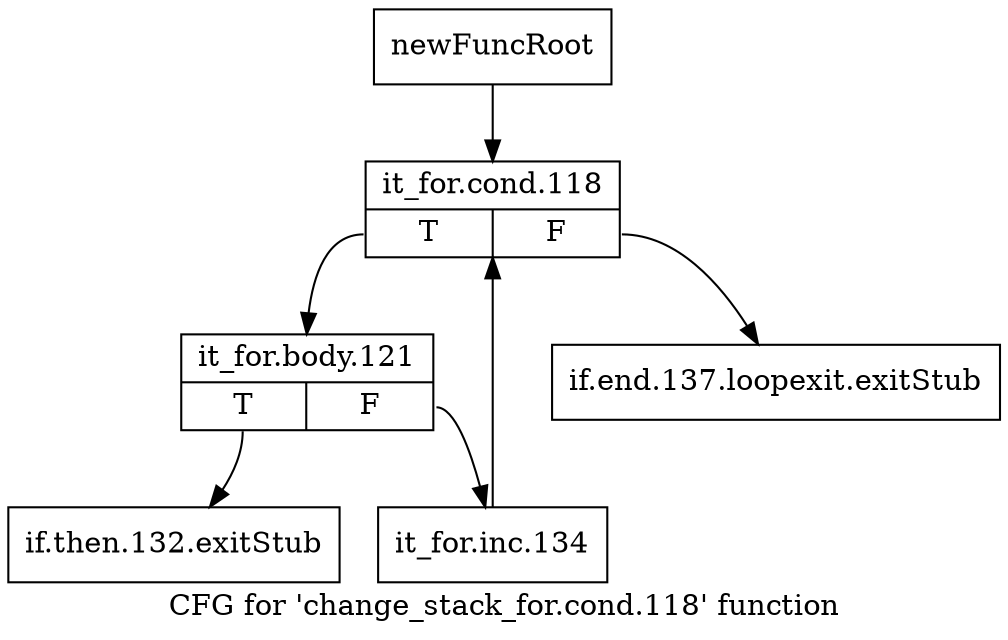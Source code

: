 digraph "CFG for 'change_stack_for.cond.118' function" {
	label="CFG for 'change_stack_for.cond.118' function";

	Node0xb933360 [shape=record,label="{newFuncRoot}"];
	Node0xb933360 -> Node0xb95d740;
	Node0xb95d6a0 [shape=record,label="{if.end.137.loopexit.exitStub}"];
	Node0xb95d6f0 [shape=record,label="{if.then.132.exitStub}"];
	Node0xb95d740 [shape=record,label="{it_for.cond.118|{<s0>T|<s1>F}}"];
	Node0xb95d740:s0 -> Node0xb95d790;
	Node0xb95d740:s1 -> Node0xb95d6a0;
	Node0xb95d790 [shape=record,label="{it_for.body.121|{<s0>T|<s1>F}}"];
	Node0xb95d790:s0 -> Node0xb95d6f0;
	Node0xb95d790:s1 -> Node0xb95d7e0;
	Node0xb95d7e0 [shape=record,label="{it_for.inc.134}"];
	Node0xb95d7e0 -> Node0xb95d740;
}
